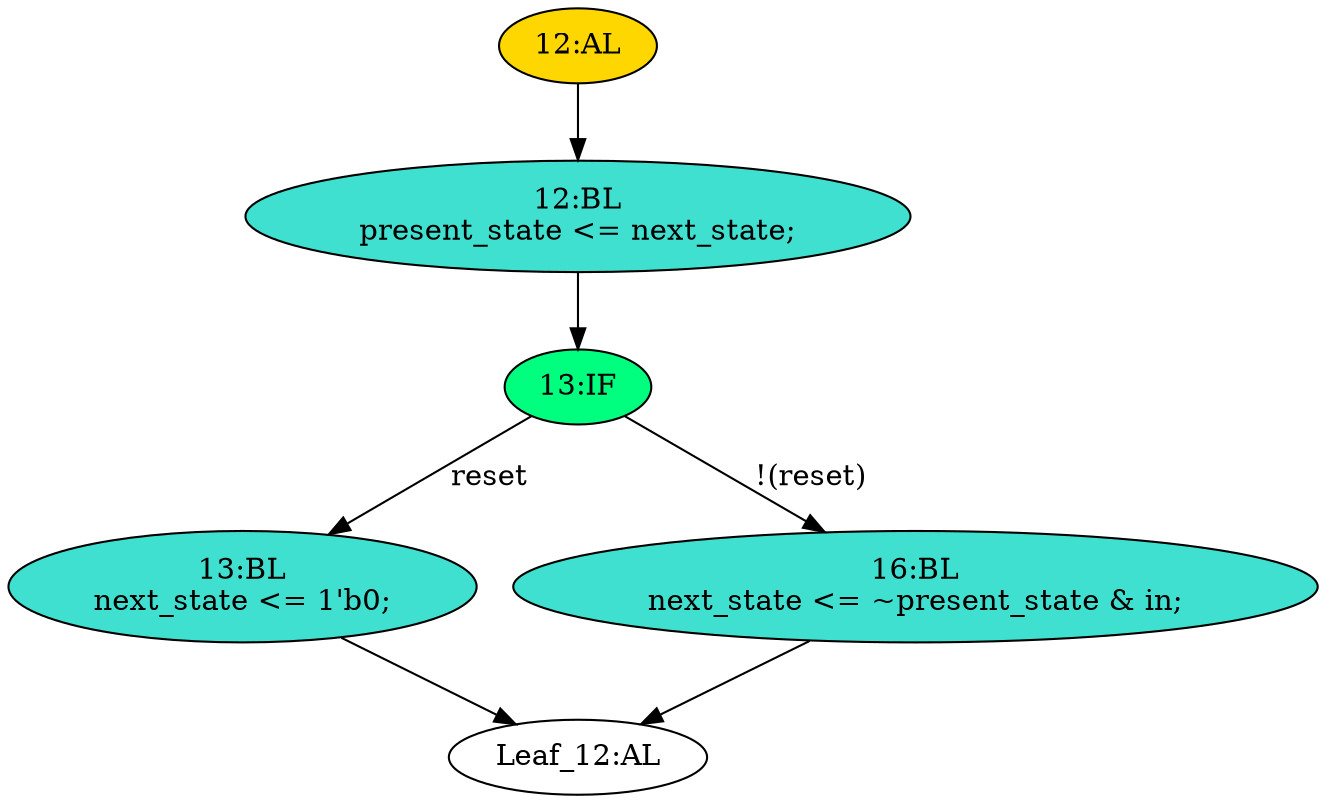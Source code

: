 strict digraph "" {
	node [label="\N"];
	"13:BL"	[ast="<pyverilog.vparser.ast.Block object at 0x7feca16b3e90>",
		fillcolor=turquoise,
		label="13:BL
next_state <= 1'b0;",
		statements="[<pyverilog.vparser.ast.NonblockingSubstitution object at 0x7feca16b3c10>]",
		style=filled,
		typ=Block];
	"Leaf_12:AL"	[def_var="['present_state', 'next_state']",
		label="Leaf_12:AL"];
	"13:BL" -> "Leaf_12:AL"	[cond="[]",
		lineno=None];
	"12:BL"	[ast="<pyverilog.vparser.ast.Block object at 0x7feca0f65090>",
		fillcolor=turquoise,
		label="12:BL
present_state <= next_state;",
		statements="[<pyverilog.vparser.ast.NonblockingSubstitution object at 0x7feca16b3ed0>]",
		style=filled,
		typ=Block];
	"13:IF"	[ast="<pyverilog.vparser.ast.IfStatement object at 0x7feca0f650d0>",
		fillcolor=springgreen,
		label="13:IF",
		statements="[]",
		style=filled,
		typ=IfStatement];
	"12:BL" -> "13:IF"	[cond="[]",
		lineno=None];
	"13:IF" -> "13:BL"	[cond="['reset']",
		label=reset,
		lineno=13];
	"16:BL"	[ast="<pyverilog.vparser.ast.Block object at 0x7feca0f65150>",
		fillcolor=turquoise,
		label="16:BL
next_state <= ~present_state & in;",
		statements="[<pyverilog.vparser.ast.NonblockingSubstitution object at 0x7feca0f65190>]",
		style=filled,
		typ=Block];
	"13:IF" -> "16:BL"	[cond="['reset']",
		label="!(reset)",
		lineno=13];
	"12:AL"	[ast="<pyverilog.vparser.ast.Always object at 0x7feca0f65450>",
		clk_sens=True,
		fillcolor=gold,
		label="12:AL",
		sens="['clk', 'reset']",
		statements="[]",
		style=filled,
		typ=Always,
		use_var="['reset', 'in', 'present_state', 'next_state']"];
	"12:AL" -> "12:BL"	[cond="[]",
		lineno=None];
	"16:BL" -> "Leaf_12:AL"	[cond="[]",
		lineno=None];
}
